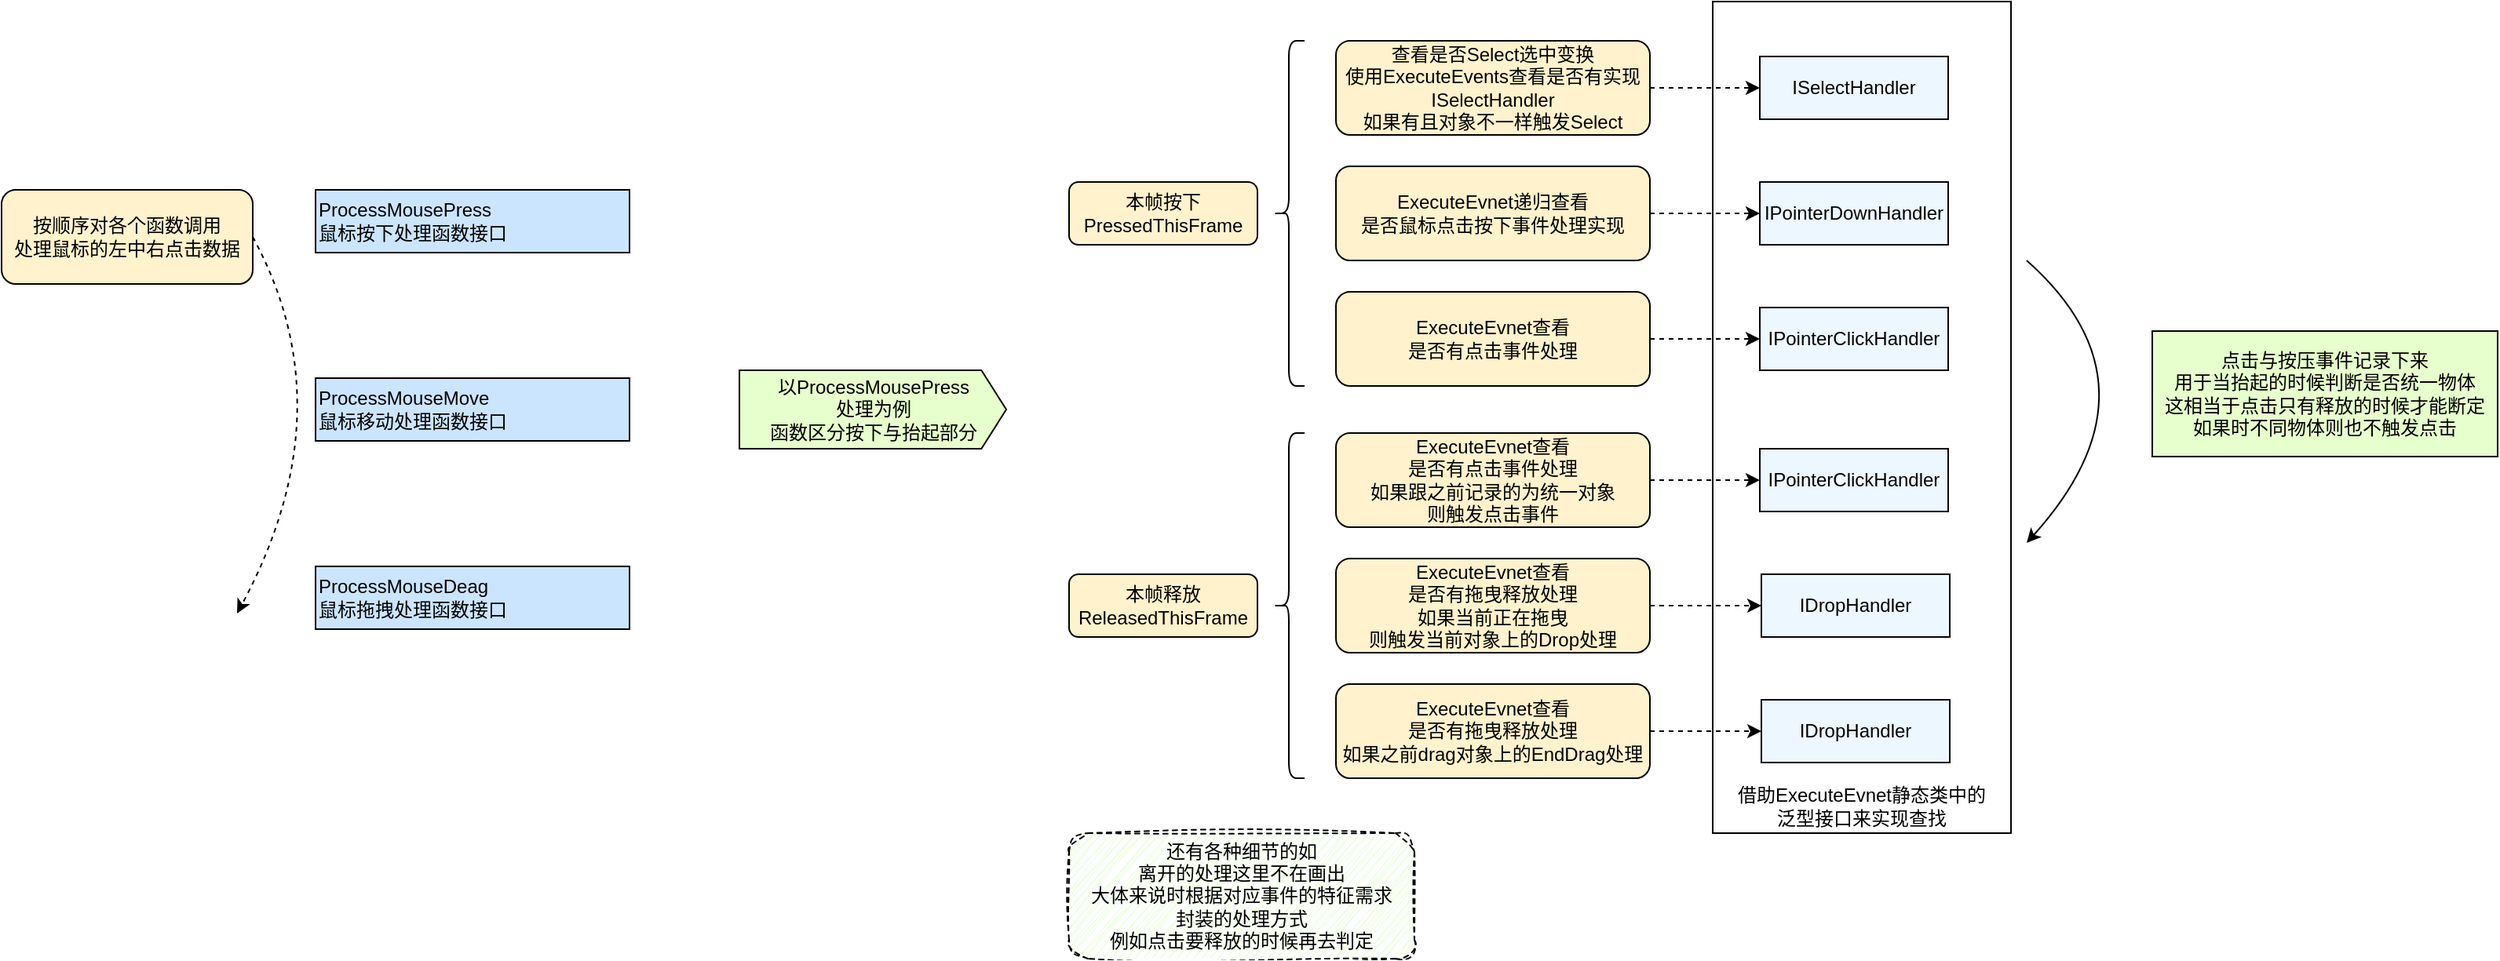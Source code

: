 <mxfile version="22.1.11" type="device">
  <diagram name="第 1 页" id="WjxDfxcscBxgLJHHoJi3">
    <mxGraphModel dx="2058" dy="1188" grid="1" gridSize="10" guides="1" tooltips="1" connect="1" arrows="1" fold="1" page="1" pageScale="1" pageWidth="827" pageHeight="1169" math="0" shadow="0">
      <root>
        <mxCell id="0" />
        <mxCell id="1" parent="0" />
        <mxCell id="3dMX9he-V4tMrhaXt6K2-2" value="借助ExecuteEvnet静态类中的&lt;br&gt;泛型接口来实现查找" style="rounded=0;whiteSpace=wrap;html=1;verticalAlign=bottom;" vertex="1" parent="1">
          <mxGeometry x="1110" y="40" width="190" height="530" as="geometry" />
        </mxCell>
        <mxCell id="Yrd9TWk8UiwBDh0FWm9P-1" value="ProcessMousePress&lt;br&gt;鼠标按下处理函数接口" style="rounded=0;whiteSpace=wrap;html=1;align=left;fontColor=#000000;fillColor=#CCE5FF;" parent="1" vertex="1">
          <mxGeometry x="220" y="160" width="200" height="40" as="geometry" />
        </mxCell>
        <mxCell id="Yrd9TWk8UiwBDh0FWm9P-3" value="ProcessMouseMove&lt;br&gt;鼠标移动处理函数接口" style="rounded=0;whiteSpace=wrap;html=1;align=left;fontColor=#000000;fillColor=#CCE5FF;" parent="1" vertex="1">
          <mxGeometry x="220" y="280" width="200" height="40" as="geometry" />
        </mxCell>
        <mxCell id="Yrd9TWk8UiwBDh0FWm9P-4" value="ProcessMouseDeag&lt;br&gt;鼠标拖拽处理函数接口" style="rounded=0;whiteSpace=wrap;html=1;align=left;fontColor=#000000;fillColor=#CCE5FF;" parent="1" vertex="1">
          <mxGeometry x="220" y="400" width="200" height="40" as="geometry" />
        </mxCell>
        <mxCell id="Yrd9TWk8UiwBDh0FWm9P-5" value="按顺序对各个函数调用&lt;br&gt;处理鼠标的左中右点击数据" style="rounded=1;whiteSpace=wrap;html=1;fillColor=#FFF2CC;" parent="1" vertex="1">
          <mxGeometry x="20" y="160" width="160" height="60" as="geometry" />
        </mxCell>
        <mxCell id="Yrd9TWk8UiwBDh0FWm9P-6" value="" style="curved=1;endArrow=classic;html=1;rounded=0;exitX=1;exitY=0.5;exitDx=0;exitDy=0;dashed=1;" parent="1" source="Yrd9TWk8UiwBDh0FWm9P-5" edge="1">
          <mxGeometry width="50" height="50" relative="1" as="geometry">
            <mxPoint x="180" y="340" as="sourcePoint" />
            <mxPoint x="170" y="430" as="targetPoint" />
            <Array as="points">
              <mxPoint x="240" y="300" />
            </Array>
          </mxGeometry>
        </mxCell>
        <mxCell id="Yrd9TWk8UiwBDh0FWm9P-7" value="" style="shape=curlyBracket;whiteSpace=wrap;html=1;rounded=1;labelPosition=left;verticalLabelPosition=middle;align=right;verticalAlign=middle;" parent="1" vertex="1">
          <mxGeometry x="830" y="65" width="20" height="220" as="geometry" />
        </mxCell>
        <mxCell id="Yrd9TWk8UiwBDh0FWm9P-27" value="" style="edgeStyle=orthogonalEdgeStyle;rounded=0;orthogonalLoop=1;jettySize=auto;html=1;dashed=1;" parent="1" source="Yrd9TWk8UiwBDh0FWm9P-9" target="Yrd9TWk8UiwBDh0FWm9P-21" edge="1">
          <mxGeometry relative="1" as="geometry" />
        </mxCell>
        <mxCell id="Yrd9TWk8UiwBDh0FWm9P-9" value="查看是否Select选中变换&lt;br&gt;使用ExecuteEvents查看是否有实现&lt;br&gt;ISelectHandler&lt;div&gt;如果有且对象不一样触发Select&lt;/div&gt;" style="rounded=1;whiteSpace=wrap;html=1;fillColor=#FFF2CC;" parent="1" vertex="1">
          <mxGeometry x="870" y="65" width="200" height="60" as="geometry" />
        </mxCell>
        <mxCell id="Yrd9TWk8UiwBDh0FWm9P-25" style="edgeStyle=orthogonalEdgeStyle;rounded=0;orthogonalLoop=1;jettySize=auto;html=1;dashed=1;" parent="1" source="Yrd9TWk8UiwBDh0FWm9P-19" target="Yrd9TWk8UiwBDh0FWm9P-23" edge="1">
          <mxGeometry relative="1" as="geometry" />
        </mxCell>
        <mxCell id="Yrd9TWk8UiwBDh0FWm9P-19" value="ExecuteEvnet递归查看&lt;br&gt;是否鼠标点击按下事件处理实现" style="rounded=1;whiteSpace=wrap;html=1;fillColor=#FFF2CC;" parent="1" vertex="1">
          <mxGeometry x="870" y="145" width="200" height="60" as="geometry" />
        </mxCell>
        <mxCell id="Yrd9TWk8UiwBDh0FWm9P-21" value="ISelectHandler" style="rounded=0;whiteSpace=wrap;html=1;fillColor=#EDF7FF;shadow=0;glass=0;" parent="1" vertex="1">
          <mxGeometry x="1140" y="75" width="120" height="40" as="geometry" />
        </mxCell>
        <mxCell id="Yrd9TWk8UiwBDh0FWm9P-23" value="IPointerDownHandler" style="rounded=0;whiteSpace=wrap;html=1;fillColor=#EDF7FF;shadow=0;glass=0;" parent="1" vertex="1">
          <mxGeometry x="1140" y="155" width="120" height="40" as="geometry" />
        </mxCell>
        <mxCell id="Yrd9TWk8UiwBDh0FWm9P-29" style="edgeStyle=orthogonalEdgeStyle;rounded=0;orthogonalLoop=1;jettySize=auto;html=1;dashed=1;" parent="1" source="Yrd9TWk8UiwBDh0FWm9P-26" target="Yrd9TWk8UiwBDh0FWm9P-28" edge="1">
          <mxGeometry relative="1" as="geometry" />
        </mxCell>
        <mxCell id="Yrd9TWk8UiwBDh0FWm9P-26" value="ExecuteEvnet查看&lt;br&gt;是否有点击事件处理" style="rounded=1;whiteSpace=wrap;html=1;fillColor=#FFF2CC;" parent="1" vertex="1">
          <mxGeometry x="870" y="225" width="200" height="60" as="geometry" />
        </mxCell>
        <mxCell id="Yrd9TWk8UiwBDh0FWm9P-28" value="IPointerClickHandler" style="rounded=0;whiteSpace=wrap;html=1;fillColor=#EDF7FF;shadow=0;glass=0;" parent="1" vertex="1">
          <mxGeometry x="1140" y="235" width="120" height="40" as="geometry" />
        </mxCell>
        <mxCell id="Yrd9TWk8UiwBDh0FWm9P-30" value="本帧按下&lt;br&gt;PressedThisFrame" style="rounded=1;whiteSpace=wrap;html=1;fillColor=#FFF2CC;" parent="1" vertex="1">
          <mxGeometry x="700" y="155" width="120" height="40" as="geometry" />
        </mxCell>
        <mxCell id="Yrd9TWk8UiwBDh0FWm9P-31" value="本帧释放&lt;br&gt;ReleasedThisFrame" style="rounded=1;whiteSpace=wrap;html=1;fillColor=#FFF2CC;" parent="1" vertex="1">
          <mxGeometry x="700" y="405" width="120" height="40" as="geometry" />
        </mxCell>
        <mxCell id="Yrd9TWk8UiwBDh0FWm9P-34" value="" style="shape=curlyBracket;whiteSpace=wrap;html=1;rounded=1;labelPosition=left;verticalLabelPosition=middle;align=right;verticalAlign=middle;" parent="1" vertex="1">
          <mxGeometry x="830" y="315" width="20" height="220" as="geometry" />
        </mxCell>
        <mxCell id="Yrd9TWk8UiwBDh0FWm9P-36" value="以ProcessMousePress&lt;br&gt;处理为例&lt;br&gt;函数区分按下与抬起部分" style="html=1;shadow=0;dashed=0;align=center;verticalAlign=middle;shape=mxgraph.arrows2.arrow;dy=0;dx=15.86;notch=0;fillColor=#E6FFCC;" parent="1" vertex="1">
          <mxGeometry x="490" y="275" width="170" height="50" as="geometry" />
        </mxCell>
        <mxCell id="Yrd9TWk8UiwBDh0FWm9P-41" style="edgeStyle=orthogonalEdgeStyle;rounded=0;orthogonalLoop=1;jettySize=auto;html=1;dashed=1;" parent="1" source="Yrd9TWk8UiwBDh0FWm9P-37" target="Yrd9TWk8UiwBDh0FWm9P-40" edge="1">
          <mxGeometry relative="1" as="geometry" />
        </mxCell>
        <mxCell id="Yrd9TWk8UiwBDh0FWm9P-37" value="ExecuteEvnet查看&lt;br&gt;是否有点击事件处理&lt;br&gt;如果跟之前记录的为统一对象&lt;br&gt;则触发点击事件" style="rounded=1;whiteSpace=wrap;html=1;fillColor=#FFF2CC;" parent="1" vertex="1">
          <mxGeometry x="870" y="315" width="200" height="60" as="geometry" />
        </mxCell>
        <mxCell id="Yrd9TWk8UiwBDh0FWm9P-38" value="" style="curved=1;endArrow=classic;html=1;rounded=0;" parent="1" edge="1">
          <mxGeometry width="50" height="50" relative="1" as="geometry">
            <mxPoint x="1310" y="205" as="sourcePoint" />
            <mxPoint x="1310" y="385" as="targetPoint" />
            <Array as="points">
              <mxPoint x="1400" y="285" />
            </Array>
          </mxGeometry>
        </mxCell>
        <mxCell id="Yrd9TWk8UiwBDh0FWm9P-39" value="点击与按压事件记录下来&lt;br&gt;用于当抬起的时候判断是否统一物体&lt;br&gt;这相当于点击只有释放的时候才能断定&lt;br&gt;如果时不同物体则也不触发点击" style="rounded=0;whiteSpace=wrap;html=1;fillColor=#E6FFCC;shadow=0;glass=0;" parent="1" vertex="1">
          <mxGeometry x="1390" y="250" width="220" height="80" as="geometry" />
        </mxCell>
        <mxCell id="Yrd9TWk8UiwBDh0FWm9P-40" value="IPointerClickHandler" style="rounded=0;whiteSpace=wrap;html=1;fillColor=#EDF7FF;shadow=0;glass=0;" parent="1" vertex="1">
          <mxGeometry x="1140" y="325" width="120" height="40" as="geometry" />
        </mxCell>
        <mxCell id="Yrd9TWk8UiwBDh0FWm9P-45" style="edgeStyle=orthogonalEdgeStyle;rounded=0;orthogonalLoop=1;jettySize=auto;html=1;dashed=1;" parent="1" source="Yrd9TWk8UiwBDh0FWm9P-42" target="Yrd9TWk8UiwBDh0FWm9P-44" edge="1">
          <mxGeometry relative="1" as="geometry" />
        </mxCell>
        <mxCell id="Yrd9TWk8UiwBDh0FWm9P-42" value="ExecuteEvnet查看&lt;br&gt;是否有拖曳释放处理&lt;br&gt;如果当前正在拖曳&lt;br&gt;则触发当前对象上的Drop处理" style="rounded=1;whiteSpace=wrap;html=1;fillColor=#FFF2CC;" parent="1" vertex="1">
          <mxGeometry x="870" y="395" width="200" height="60" as="geometry" />
        </mxCell>
        <mxCell id="Yrd9TWk8UiwBDh0FWm9P-44" value="IDropHandler" style="rounded=0;whiteSpace=wrap;html=1;fillColor=#EDF7FF;shadow=0;glass=0;" parent="1" vertex="1">
          <mxGeometry x="1141" y="405" width="120" height="40" as="geometry" />
        </mxCell>
        <mxCell id="Yrd9TWk8UiwBDh0FWm9P-50" style="edgeStyle=orthogonalEdgeStyle;rounded=0;orthogonalLoop=1;jettySize=auto;html=1;dashed=1;" parent="1" source="Yrd9TWk8UiwBDh0FWm9P-48" target="Yrd9TWk8UiwBDh0FWm9P-49" edge="1">
          <mxGeometry relative="1" as="geometry" />
        </mxCell>
        <mxCell id="Yrd9TWk8UiwBDh0FWm9P-48" value="ExecuteEvnet查看&lt;br&gt;是否有拖曳释放处理&lt;br&gt;如果之前drag对象上的EndDrag处理" style="rounded=1;whiteSpace=wrap;html=1;fillColor=#FFF2CC;" parent="1" vertex="1">
          <mxGeometry x="870" y="475" width="200" height="60" as="geometry" />
        </mxCell>
        <mxCell id="Yrd9TWk8UiwBDh0FWm9P-49" value="IDropHandler" style="rounded=0;whiteSpace=wrap;html=1;fillColor=#EDF7FF;shadow=0;glass=0;" parent="1" vertex="1">
          <mxGeometry x="1141" y="485" width="120" height="40" as="geometry" />
        </mxCell>
        <mxCell id="Yrd9TWk8UiwBDh0FWm9P-51" value="还有各种细节的如&lt;br&gt;离开的处理这里不在画出&lt;br&gt;大体来说时根据对应事件的特征需求&lt;br&gt;封装的处理方式&lt;br&gt;例如点击要释放的时候再去判定" style="rounded=1;whiteSpace=wrap;html=1;fillColor=#E6FFCC;shadow=0;glass=0;dashed=1;sketch=1;curveFitting=1;jiggle=2;" parent="1" vertex="1">
          <mxGeometry x="700" y="570" width="220" height="80" as="geometry" />
        </mxCell>
      </root>
    </mxGraphModel>
  </diagram>
</mxfile>
